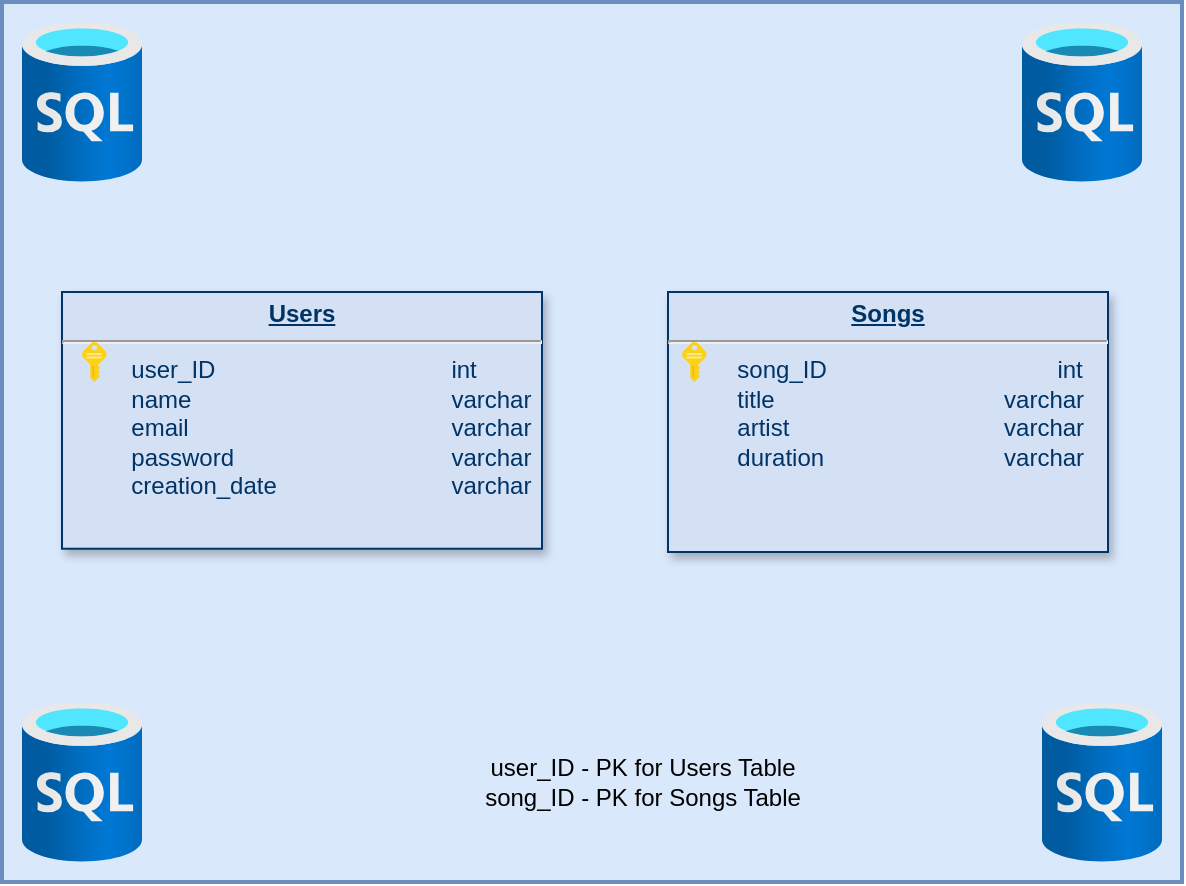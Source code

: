 <mxfile version="17.4.2" type="device"><diagram name="Page-1" id="efa7a0a1-bf9b-a30e-e6df-94a7791c09e9"><mxGraphModel dx="1864" dy="1650" grid="1" gridSize="10" guides="1" tooltips="1" connect="1" arrows="1" fold="1" page="1" pageScale="1" pageWidth="826" pageHeight="1169" background="none" math="0" shadow="0"><root><mxCell id="0"/><mxCell id="1" parent="0"/><mxCell id="UvzO3Ode2gkm2f8UJFNq-127" value="" style="rounded=0;whiteSpace=wrap;html=1;strokeWidth=2;fillColor=#dae8fc;strokeColor=#6c8ebf;" parent="1" vertex="1"><mxGeometry x="-30" y="-90" width="590" height="440" as="geometry"/></mxCell><mxCell id="21" value="&lt;p style=&quot;margin: 0px ; margin-top: 4px ; text-align: center ; text-decoration: underline&quot;&gt;&lt;b&gt;Songs&lt;/b&gt;&lt;/p&gt;&lt;hr&gt;&lt;p style=&quot;margin: 0px ; margin-left: 8px&quot;&gt;&amp;nbsp; &amp;nbsp;&lt;span style=&quot;white-space: pre&quot;&gt;&#9;&lt;/span&gt;song_ID&lt;span style=&quot;white-space: pre&quot;&gt;&#9;&lt;/span&gt;&lt;span style=&quot;white-space: pre&quot;&gt;&#9;&lt;span style=&quot;white-space: pre&quot;&gt;&#9;&lt;span style=&quot;white-space: pre&quot;&gt;&#9;&lt;/span&gt;&lt;/span&gt;&lt;span style=&quot;white-space: pre&quot;&gt;&#9;&lt;/span&gt;&lt;/span&gt;int&lt;/p&gt;&lt;p style=&quot;margin: 0px ; margin-left: 8px&quot;&gt;&lt;span style=&quot;white-space: pre&quot;&gt;&#9;&lt;/span&gt;title&amp;nbsp;&amp;nbsp;&lt;span style=&quot;white-space: pre&quot;&gt;&#9;&lt;/span&gt;&lt;span style=&quot;white-space: pre&quot;&gt;&#9;&lt;span style=&quot;white-space: pre&quot;&gt;&#9;&lt;/span&gt;&lt;/span&gt;&lt;span style=&quot;white-space: pre&quot;&gt;&#9;&lt;/span&gt;varchar&lt;/p&gt;&lt;p style=&quot;margin: 0px ; margin-left: 8px&quot;&gt;&lt;span style=&quot;white-space: pre&quot;&gt;&#9;&lt;/span&gt;artist&lt;span style=&quot;white-space: pre&quot;&gt;&#9;&lt;/span&gt;&lt;span style=&quot;white-space: pre&quot;&gt;&#9;&lt;/span&gt;&lt;span style=&quot;white-space: pre&quot;&gt;&#9;&lt;span style=&quot;white-space: pre&quot;&gt;&#9;&lt;/span&gt;&lt;/span&gt;varchar&lt;/p&gt;&lt;p style=&quot;margin: 0px ; margin-left: 8px&quot;&gt;&lt;span style=&quot;white-space: pre&quot;&gt;&#9;&lt;/span&gt;duration&lt;span style=&quot;white-space: pre&quot;&gt;&#9;&lt;/span&gt;&lt;span style=&quot;white-space: pre&quot;&gt;&#9;&lt;/span&gt;&lt;span style=&quot;white-space: pre&quot;&gt;&#9;&lt;span style=&quot;white-space: pre&quot;&gt;&#9;&lt;/span&gt;&lt;/span&gt;varchar&lt;/p&gt;&lt;p style=&quot;margin: 0px ; margin-left: 8px&quot;&gt;&lt;br&gt;&lt;/p&gt;" style="verticalAlign=top;align=left;overflow=fill;fontSize=12;fontFamily=Helvetica;html=1;strokeColor=#003366;shadow=1;fillColor=#D4E1F5;fontColor=#003366" parent="1" vertex="1"><mxGeometry x="303" y="55" width="220" height="130" as="geometry"/></mxCell><mxCell id="25" value="&lt;p style=&quot;margin: 0px ; margin-top: 4px ; text-align: center ; text-decoration: underline&quot;&gt;&lt;strong&gt;Users&lt;/strong&gt;&lt;/p&gt;&lt;hr&gt;&lt;p style=&quot;margin: 0px ; margin-left: 8px&quot;&gt;&amp;nbsp; &lt;span style=&quot;white-space: pre&quot;&gt;&#9;&lt;/span&gt;user_ID&lt;span style=&quot;white-space: pre&quot;&gt;&#9;&lt;/span&gt;&lt;span style=&quot;white-space: pre&quot;&gt;&#9;&lt;/span&gt;&lt;span style=&quot;white-space: pre&quot;&gt;&#9;&lt;span style=&quot;white-space: pre&quot;&gt;&#9;&lt;/span&gt; &lt;/span&gt;&amp;nbsp;&lt;span style=&quot;white-space: pre&quot;&gt;&#9;&lt;/span&gt;int&lt;/p&gt;&lt;p style=&quot;margin: 0px ; margin-left: 8px&quot;&gt;&amp;nbsp; &amp;nbsp;&lt;span style=&quot;white-space: pre&quot;&gt;&#9;&lt;/span&gt;name&lt;span style=&quot;white-space: pre&quot;&gt;&#9;&lt;/span&gt;&lt;span style=&quot;white-space: pre&quot;&gt;&#9;&lt;/span&gt;&lt;span style=&quot;white-space: pre&quot;&gt;&#9;&lt;span style=&quot;white-space: pre&quot;&gt;&#9;&lt;span style=&quot;white-space: pre&quot;&gt;&#9;&lt;/span&gt;&lt;/span&gt;&lt;/span&gt;&lt;span&gt;varchar&lt;/span&gt;&lt;/p&gt;&lt;p style=&quot;margin: 0px ; margin-left: 8px&quot;&gt;&amp;nbsp; &lt;span style=&quot;white-space: pre&quot;&gt;&#9;&lt;/span&gt;email&amp;nbsp;&lt;span style=&quot;white-space: pre&quot;&gt;&#9;&lt;/span&gt;&lt;span style=&quot;white-space: pre&quot;&gt;&#9;&lt;/span&gt;&lt;span style=&quot;white-space: pre&quot;&gt;&#9;&lt;span style=&quot;white-space: pre&quot;&gt;&#9;&lt;span style=&quot;white-space: pre&quot;&gt;&#9;&lt;/span&gt;&lt;/span&gt;&lt;/span&gt;varchar&lt;/p&gt;&lt;p style=&quot;margin: 0px ; margin-left: 8px&quot;&gt;&amp;nbsp; &lt;span style=&quot;white-space: pre&quot;&gt;&#9;&lt;/span&gt;password&lt;span style=&quot;white-space: pre&quot;&gt;&#9;&lt;/span&gt;&lt;span style=&quot;white-space: pre&quot;&gt;&#9;&lt;/span&gt;&lt;span style=&quot;white-space: pre&quot;&gt;&lt;span style=&quot;white-space: pre&quot;&gt;&#9;&lt;span style=&quot;white-space: pre&quot;&gt;&#9;&lt;/span&gt;&lt;span style=&quot;white-space: pre&quot;&gt;&#9;&lt;/span&gt;&lt;/span&gt;&lt;/span&gt;varchar&lt;/p&gt;&lt;p style=&quot;margin: 0px ; margin-left: 8px&quot;&gt;&amp;nbsp; &amp;nbsp;&lt;span style=&quot;white-space: pre&quot;&gt;&#9;&lt;/span&gt;creation_date&lt;span style=&quot;white-space: pre&quot;&gt;&#9;&lt;/span&gt;&lt;span style=&quot;white-space: pre&quot;&gt;&lt;span style=&quot;white-space: pre&quot;&gt;&#9;&lt;span style=&quot;white-space: pre&quot;&gt;&#9;&lt;/span&gt;&lt;span style=&quot;white-space: pre&quot;&gt;&#9;&lt;/span&gt;&lt;/span&gt;&lt;/span&gt;varchar&lt;/p&gt;" style="verticalAlign=top;align=left;overflow=fill;fontSize=12;fontFamily=Helvetica;html=1;strokeColor=#003366;shadow=1;fillColor=#D4E1F5;fontColor=#003366" parent="1" vertex="1"><mxGeometry y="55" width="240" height="128.36" as="geometry"/></mxCell><mxCell id="UvzO3Ode2gkm2f8UJFNq-115" value="" style="sketch=0;aspect=fixed;html=1;points=[];align=center;image;fontSize=12;image=img/lib/mscae/Key.svg;" parent="1" vertex="1"><mxGeometry x="10" y="80" width="12.4" height="20" as="geometry"/></mxCell><mxCell id="UvzO3Ode2gkm2f8UJFNq-116" value="" style="sketch=0;aspect=fixed;html=1;points=[];align=center;image;fontSize=12;image=img/lib/mscae/Key.svg;" parent="1" vertex="1"><mxGeometry x="310" y="80" width="12.4" height="20" as="geometry"/></mxCell><mxCell id="UvzO3Ode2gkm2f8UJFNq-125" value="" style="aspect=fixed;html=1;points=[];align=center;image;fontSize=12;image=img/lib/azure2/databases/SQL_Database.svg;strokeWidth=0;fillColor=#FFE6CC;gradientColor=none;" parent="1" vertex="1"><mxGeometry x="-20" y="-80" width="60" height="80" as="geometry"/></mxCell><mxCell id="UvzO3Ode2gkm2f8UJFNq-134" value="" style="aspect=fixed;html=1;points=[];align=center;image;fontSize=12;image=img/lib/azure2/databases/SQL_Database.svg;strokeWidth=0;fillColor=#FFE6CC;gradientColor=none;" parent="1" vertex="1"><mxGeometry x="480" y="-80" width="60" height="80" as="geometry"/></mxCell><mxCell id="UvzO3Ode2gkm2f8UJFNq-135" value="" style="aspect=fixed;html=1;points=[];align=center;image;fontSize=12;image=img/lib/azure2/databases/SQL_Database.svg;strokeWidth=0;fillColor=#FFE6CC;gradientColor=none;" parent="1" vertex="1"><mxGeometry x="-20" y="260" width="60" height="80" as="geometry"/></mxCell><mxCell id="UvzO3Ode2gkm2f8UJFNq-136" value="" style="aspect=fixed;html=1;points=[];align=center;image;fontSize=12;image=img/lib/azure2/databases/SQL_Database.svg;strokeWidth=0;fillColor=#FFE6CC;gradientColor=none;" parent="1" vertex="1"><mxGeometry x="490" y="260" width="60" height="80" as="geometry"/></mxCell><mxCell id="UvzO3Ode2gkm2f8UJFNq-139" value="user_ID - PK for Users Table&lt;br&gt;song_ID - PK for Songs Table&lt;br&gt;" style="text;html=1;align=center;verticalAlign=middle;resizable=0;points=[];autosize=1;strokeColor=none;fillColor=none;" parent="1" vertex="1"><mxGeometry x="205" y="285" width="170" height="30" as="geometry"/></mxCell></root></mxGraphModel></diagram></mxfile>